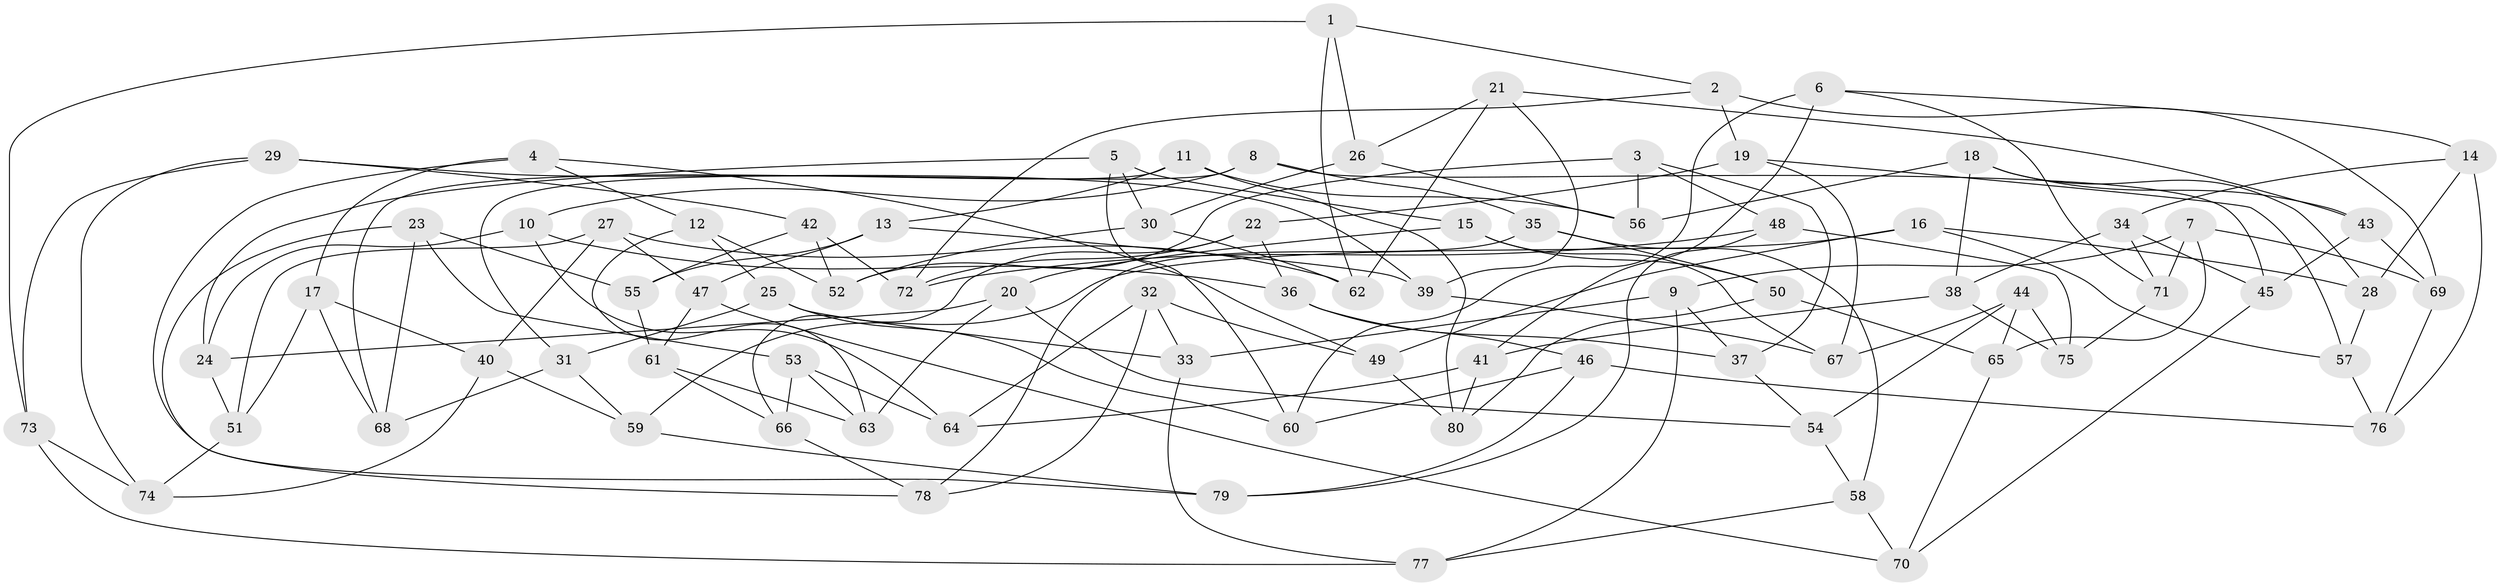 // Generated by graph-tools (version 1.1) at 2025/02/03/09/25 03:02:55]
// undirected, 80 vertices, 160 edges
graph export_dot {
graph [start="1"]
  node [color=gray90,style=filled];
  1;
  2;
  3;
  4;
  5;
  6;
  7;
  8;
  9;
  10;
  11;
  12;
  13;
  14;
  15;
  16;
  17;
  18;
  19;
  20;
  21;
  22;
  23;
  24;
  25;
  26;
  27;
  28;
  29;
  30;
  31;
  32;
  33;
  34;
  35;
  36;
  37;
  38;
  39;
  40;
  41;
  42;
  43;
  44;
  45;
  46;
  47;
  48;
  49;
  50;
  51;
  52;
  53;
  54;
  55;
  56;
  57;
  58;
  59;
  60;
  61;
  62;
  63;
  64;
  65;
  66;
  67;
  68;
  69;
  70;
  71;
  72;
  73;
  74;
  75;
  76;
  77;
  78;
  79;
  80;
  1 -- 73;
  1 -- 26;
  1 -- 2;
  1 -- 62;
  2 -- 72;
  2 -- 69;
  2 -- 19;
  3 -- 48;
  3 -- 37;
  3 -- 56;
  3 -- 52;
  4 -- 79;
  4 -- 17;
  4 -- 49;
  4 -- 12;
  5 -- 24;
  5 -- 15;
  5 -- 30;
  5 -- 60;
  6 -- 60;
  6 -- 14;
  6 -- 41;
  6 -- 71;
  7 -- 9;
  7 -- 69;
  7 -- 71;
  7 -- 65;
  8 -- 31;
  8 -- 10;
  8 -- 35;
  8 -- 45;
  9 -- 37;
  9 -- 33;
  9 -- 77;
  10 -- 36;
  10 -- 64;
  10 -- 24;
  11 -- 80;
  11 -- 13;
  11 -- 68;
  11 -- 56;
  12 -- 25;
  12 -- 52;
  12 -- 63;
  13 -- 39;
  13 -- 55;
  13 -- 47;
  14 -- 76;
  14 -- 28;
  14 -- 34;
  15 -- 50;
  15 -- 20;
  15 -- 67;
  16 -- 57;
  16 -- 28;
  16 -- 49;
  16 -- 59;
  17 -- 40;
  17 -- 68;
  17 -- 51;
  18 -- 56;
  18 -- 43;
  18 -- 38;
  18 -- 28;
  19 -- 67;
  19 -- 22;
  19 -- 57;
  20 -- 24;
  20 -- 54;
  20 -- 63;
  21 -- 26;
  21 -- 62;
  21 -- 43;
  21 -- 39;
  22 -- 66;
  22 -- 36;
  22 -- 72;
  23 -- 68;
  23 -- 55;
  23 -- 78;
  23 -- 53;
  24 -- 51;
  25 -- 33;
  25 -- 31;
  25 -- 60;
  26 -- 56;
  26 -- 30;
  27 -- 62;
  27 -- 51;
  27 -- 40;
  27 -- 47;
  28 -- 57;
  29 -- 73;
  29 -- 39;
  29 -- 42;
  29 -- 74;
  30 -- 52;
  30 -- 62;
  31 -- 59;
  31 -- 68;
  32 -- 64;
  32 -- 78;
  32 -- 49;
  32 -- 33;
  33 -- 77;
  34 -- 71;
  34 -- 38;
  34 -- 45;
  35 -- 50;
  35 -- 58;
  35 -- 78;
  36 -- 46;
  36 -- 37;
  37 -- 54;
  38 -- 41;
  38 -- 75;
  39 -- 67;
  40 -- 59;
  40 -- 74;
  41 -- 80;
  41 -- 64;
  42 -- 52;
  42 -- 72;
  42 -- 55;
  43 -- 45;
  43 -- 69;
  44 -- 65;
  44 -- 54;
  44 -- 67;
  44 -- 75;
  45 -- 70;
  46 -- 79;
  46 -- 60;
  46 -- 76;
  47 -- 70;
  47 -- 61;
  48 -- 75;
  48 -- 72;
  48 -- 79;
  49 -- 80;
  50 -- 65;
  50 -- 80;
  51 -- 74;
  53 -- 63;
  53 -- 64;
  53 -- 66;
  54 -- 58;
  55 -- 61;
  57 -- 76;
  58 -- 70;
  58 -- 77;
  59 -- 79;
  61 -- 66;
  61 -- 63;
  65 -- 70;
  66 -- 78;
  69 -- 76;
  71 -- 75;
  73 -- 74;
  73 -- 77;
}
